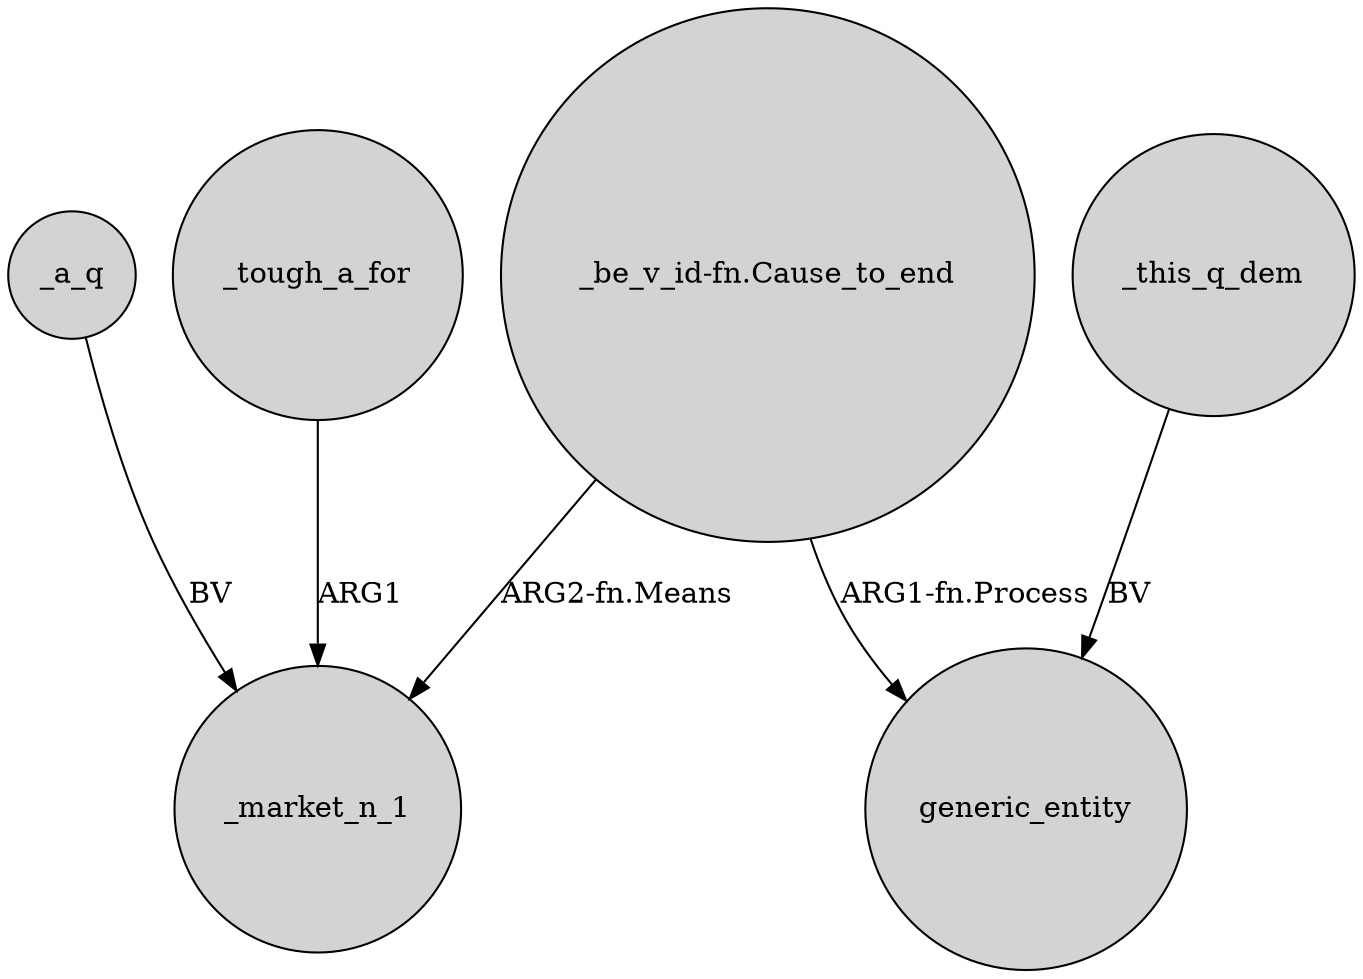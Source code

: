 digraph {
	node [shape=circle style=filled]
	_a_q -> _market_n_1 [label=BV]
	"_be_v_id-fn.Cause_to_end" -> _market_n_1 [label="ARG2-fn.Means"]
	"_be_v_id-fn.Cause_to_end" -> generic_entity [label="ARG1-fn.Process"]
	_tough_a_for -> _market_n_1 [label=ARG1]
	_this_q_dem -> generic_entity [label=BV]
}

